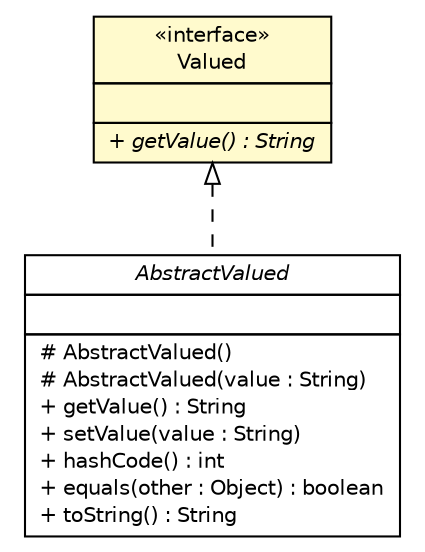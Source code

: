 #!/usr/local/bin/dot
#
# Class diagram 
# Generated by UMLGraph version R5_6-24-gf6e263 (http://www.umlgraph.org/)
#

digraph G {
	edge [fontname="Helvetica",fontsize=10,labelfontname="Helvetica",labelfontsize=10];
	node [fontname="Helvetica",fontsize=10,shape=plaintext];
	nodesep=0.25;
	ranksep=0.5;
	// com.edugility.nomen.Valued
	c111 [label=<<table title="com.edugility.nomen.Valued" border="0" cellborder="1" cellspacing="0" cellpadding="2" port="p" bgcolor="lemonChiffon" href="./Valued.html">
		<tr><td><table border="0" cellspacing="0" cellpadding="1">
<tr><td align="center" balign="center"> &#171;interface&#187; </td></tr>
<tr><td align="center" balign="center"> Valued </td></tr>
		</table></td></tr>
		<tr><td><table border="0" cellspacing="0" cellpadding="1">
<tr><td align="left" balign="left">  </td></tr>
		</table></td></tr>
		<tr><td><table border="0" cellspacing="0" cellpadding="1">
<tr><td align="left" balign="left"><font face="Helvetica-Oblique" point-size="10.0"> + getValue() : String </font></td></tr>
		</table></td></tr>
		</table>>, URL="./Valued.html", fontname="Helvetica", fontcolor="black", fontsize=10.0];
	// com.edugility.nomen.AbstractValued
	c116 [label=<<table title="com.edugility.nomen.AbstractValued" border="0" cellborder="1" cellspacing="0" cellpadding="2" port="p" href="./AbstractValued.html">
		<tr><td><table border="0" cellspacing="0" cellpadding="1">
<tr><td align="center" balign="center"><font face="Helvetica-Oblique"> AbstractValued </font></td></tr>
		</table></td></tr>
		<tr><td><table border="0" cellspacing="0" cellpadding="1">
<tr><td align="left" balign="left">  </td></tr>
		</table></td></tr>
		<tr><td><table border="0" cellspacing="0" cellpadding="1">
<tr><td align="left" balign="left"> # AbstractValued() </td></tr>
<tr><td align="left" balign="left"> # AbstractValued(value : String) </td></tr>
<tr><td align="left" balign="left"> + getValue() : String </td></tr>
<tr><td align="left" balign="left"> + setValue(value : String) </td></tr>
<tr><td align="left" balign="left"> + hashCode() : int </td></tr>
<tr><td align="left" balign="left"> + equals(other : Object) : boolean </td></tr>
<tr><td align="left" balign="left"> + toString() : String </td></tr>
		</table></td></tr>
		</table>>, URL="./AbstractValued.html", fontname="Helvetica", fontcolor="black", fontsize=10.0];
	//com.edugility.nomen.AbstractValued implements com.edugility.nomen.Valued
	c111:p -> c116:p [dir=back,arrowtail=empty,style=dashed];
}

